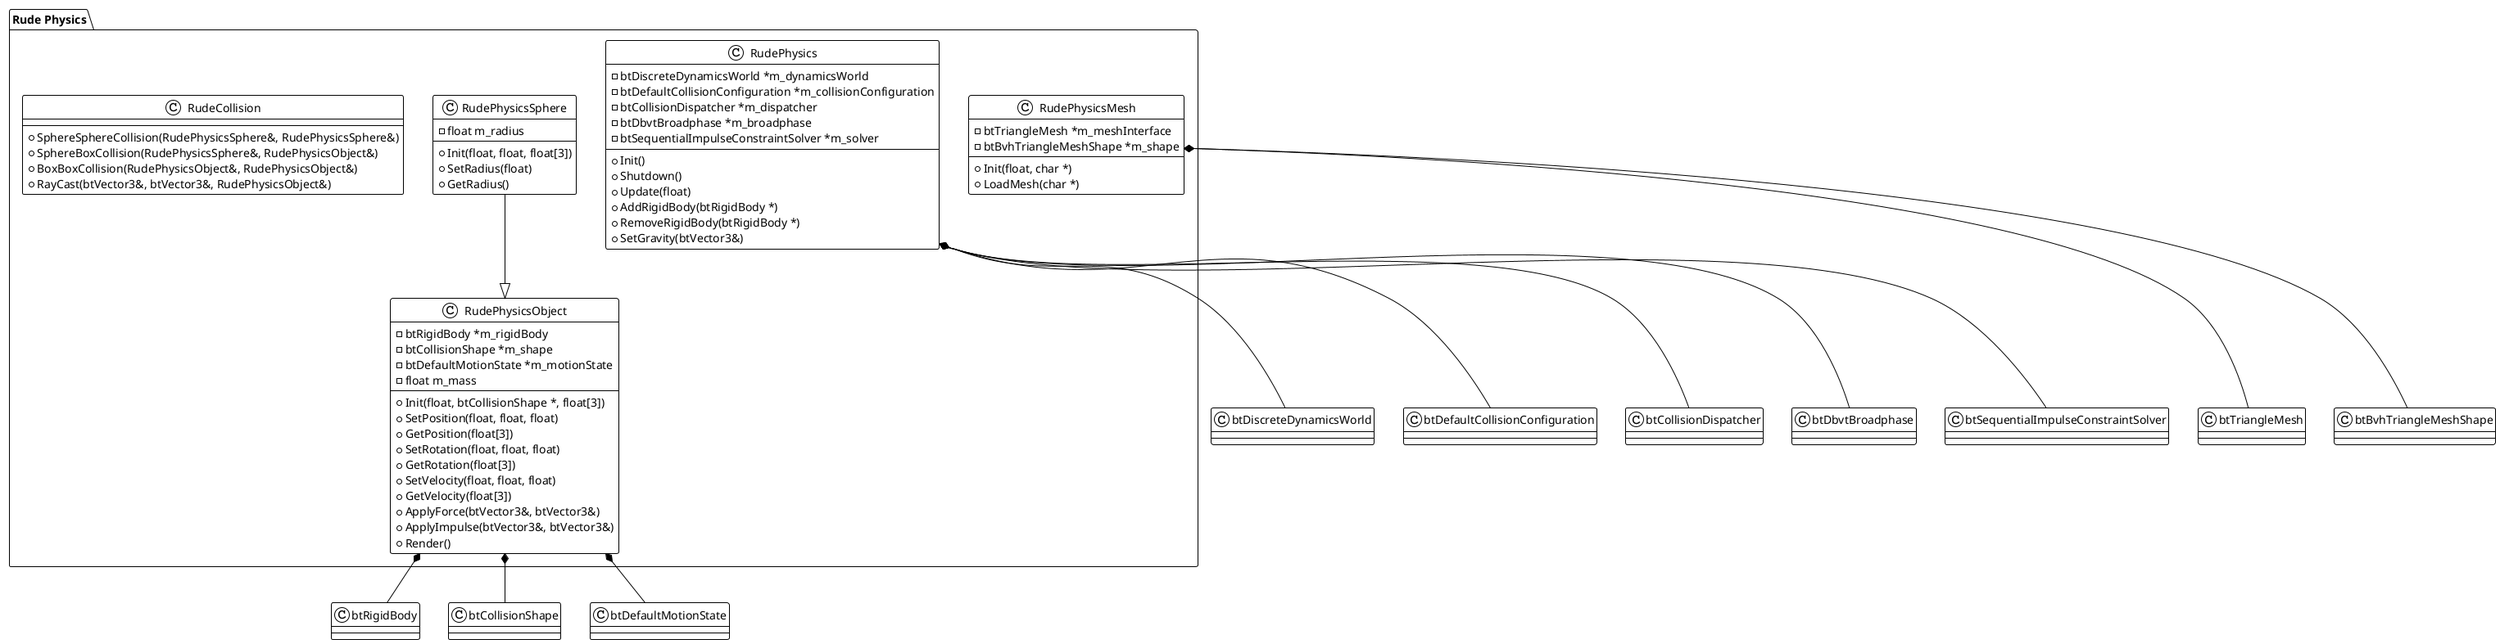 @startuml Rude Engine Physics Classes
!theme plain

package "Rude Physics" {
  class RudePhysics {
    -btDiscreteDynamicsWorld *m_dynamicsWorld
    -btDefaultCollisionConfiguration *m_collisionConfiguration
    -btCollisionDispatcher *m_dispatcher
    -btDbvtBroadphase *m_broadphase
    -btSequentialImpulseConstraintSolver *m_solver
    +Init()
    +Shutdown()
    +Update(float)
    +AddRigidBody(btRigidBody *)
    +RemoveRigidBody(btRigidBody *)
    +SetGravity(btVector3&)
  }

  class RudePhysicsObject {
    -btRigidBody *m_rigidBody
    -btCollisionShape *m_shape
    -btDefaultMotionState *m_motionState
    -float m_mass
    +Init(float, btCollisionShape *, float[3])
    +SetPosition(float, float, float)
    +GetPosition(float[3])
    +SetRotation(float, float, float)
    +GetRotation(float[3])
    +SetVelocity(float, float, float)
    +GetVelocity(float[3])
    +ApplyForce(btVector3&, btVector3&)
    +ApplyImpulse(btVector3&, btVector3&)
    +Render()
  }

  class RudePhysicsSphere {
    -float m_radius
    +Init(float, float, float[3])
    +SetRadius(float)
    +GetRadius()
  }

  class RudePhysicsMesh {
    -btTriangleMesh *m_meshInterface
    -btBvhTriangleMeshShape *m_shape
    +Init(float, char *)
    +LoadMesh(char *)
  }

  class RudeCollision {
    +SphereSphereCollision(RudePhysicsSphere&, RudePhysicsSphere&)
    +SphereBoxCollision(RudePhysicsSphere&, RudePhysicsObject&)
    +BoxBoxCollision(RudePhysicsObject&, RudePhysicsObject&)
    +RayCast(btVector3&, btVector3&, RudePhysicsObject&)
  }
}

' Inheritance relationships
RudePhysicsSphere --|> RudePhysicsObject

' Composition relationships
RudePhysics *-- btDiscreteDynamicsWorld
RudePhysics *-- btDefaultCollisionConfiguration
RudePhysics *-- btCollisionDispatcher
RudePhysics *-- btDbvtBroadphase
RudePhysics *-- btSequentialImpulseConstraintSolver
RudePhysicsObject *-- btRigidBody
RudePhysicsObject *-- btCollisionShape
RudePhysicsObject *-- btDefaultMotionState
RudePhysicsMesh *-- btTriangleMesh
RudePhysicsMesh *-- btBvhTriangleMeshShape

@enduml